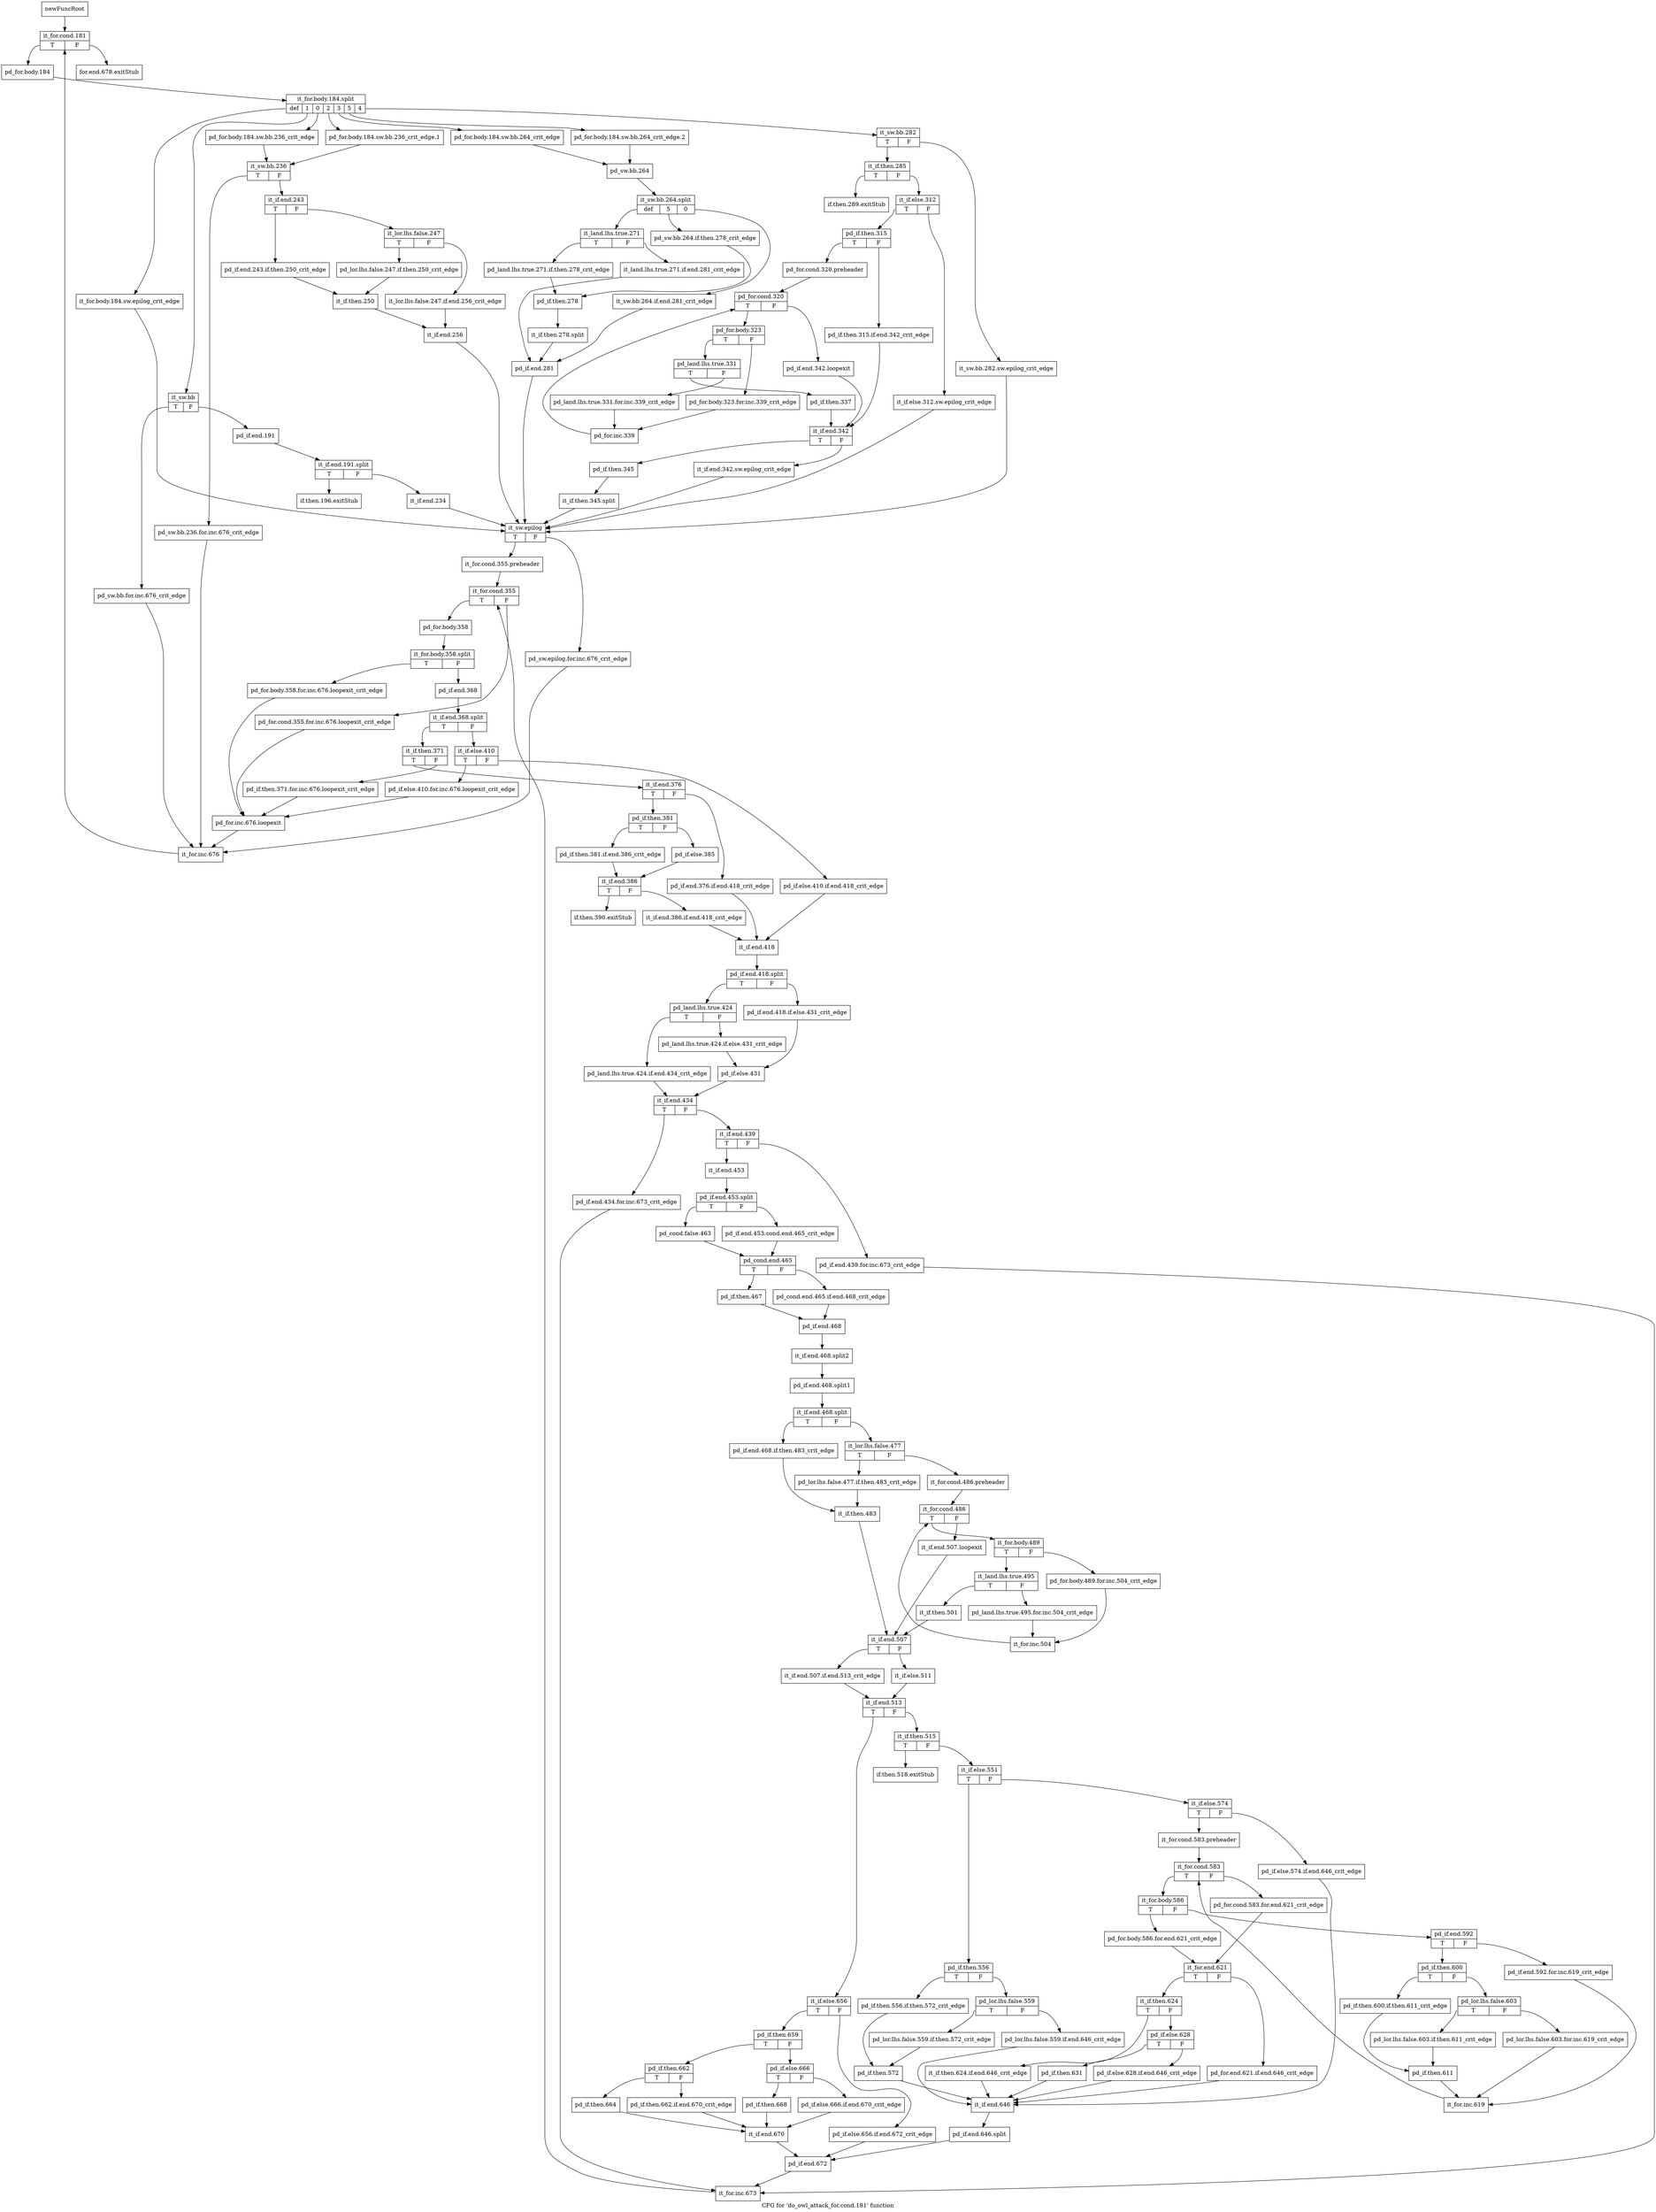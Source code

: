 digraph "CFG for 'do_owl_attack_for.cond.181' function" {
	label="CFG for 'do_owl_attack_for.cond.181' function";

	Node0x4187fc0 [shape=record,label="{newFuncRoot}"];
	Node0x4187fc0 -> Node0x418b810;
	Node0x418b680 [shape=record,label="{for.end.678.exitStub}"];
	Node0x418b6d0 [shape=record,label="{if.then.289.exitStub}"];
	Node0x418b720 [shape=record,label="{if.then.196.exitStub}"];
	Node0x418b770 [shape=record,label="{if.then.390.exitStub}"];
	Node0x418b7c0 [shape=record,label="{if.then.518.exitStub}"];
	Node0x418b810 [shape=record,label="{it_for.cond.181|{<s0>T|<s1>F}}"];
	Node0x418b810:s0 -> Node0x418b860;
	Node0x418b810:s1 -> Node0x418b680;
	Node0x418b860 [shape=record,label="{pd_for.body.184}"];
	Node0x418b860 -> Node0x50d0a30;
	Node0x50d0a30 [shape=record,label="{it_for.body.184.split|{<s0>def|<s1>1|<s2>0|<s3>2|<s4>3|<s5>5|<s6>4}}"];
	Node0x50d0a30:s0 -> Node0x418c670;
	Node0x50d0a30:s1 -> Node0x418c530;
	Node0x50d0a30:s2 -> Node0x418c210;
	Node0x50d0a30:s3 -> Node0x418c1c0;
	Node0x50d0a30:s4 -> Node0x418bef0;
	Node0x50d0a30:s5 -> Node0x418bea0;
	Node0x50d0a30:s6 -> Node0x418b8b0;
	Node0x418b8b0 [shape=record,label="{it_sw.bb.282|{<s0>T|<s1>F}}"];
	Node0x418b8b0:s0 -> Node0x418b950;
	Node0x418b8b0:s1 -> Node0x418b900;
	Node0x418b900 [shape=record,label="{it_sw.bb.282.sw.epilog_crit_edge}"];
	Node0x418b900 -> Node0x418c6c0;
	Node0x418b950 [shape=record,label="{it_if.then.285|{<s0>T|<s1>F}}"];
	Node0x418b950:s0 -> Node0x418b6d0;
	Node0x418b950:s1 -> Node0x418b9a0;
	Node0x418b9a0 [shape=record,label="{it_if.else.312|{<s0>T|<s1>F}}"];
	Node0x418b9a0:s0 -> Node0x418ba40;
	Node0x418b9a0:s1 -> Node0x418b9f0;
	Node0x418b9f0 [shape=record,label="{it_if.else.312.sw.epilog_crit_edge}"];
	Node0x418b9f0 -> Node0x418c6c0;
	Node0x418ba40 [shape=record,label="{pd_if.then.315|{<s0>T|<s1>F}}"];
	Node0x418ba40:s0 -> Node0x418bae0;
	Node0x418ba40:s1 -> Node0x418ba90;
	Node0x418ba90 [shape=record,label="{pd_if.then.315.if.end.342_crit_edge}"];
	Node0x418ba90 -> Node0x418bdb0;
	Node0x418bae0 [shape=record,label="{pd_for.cond.320.preheader}"];
	Node0x418bae0 -> Node0x418bb30;
	Node0x418bb30 [shape=record,label="{pd_for.cond.320|{<s0>T|<s1>F}}"];
	Node0x418bb30:s0 -> Node0x418bbd0;
	Node0x418bb30:s1 -> Node0x418bb80;
	Node0x418bb80 [shape=record,label="{pd_if.end.342.loopexit}"];
	Node0x418bb80 -> Node0x418bdb0;
	Node0x418bbd0 [shape=record,label="{pd_for.body.323|{<s0>T|<s1>F}}"];
	Node0x418bbd0:s0 -> Node0x418bc70;
	Node0x418bbd0:s1 -> Node0x418bc20;
	Node0x418bc20 [shape=record,label="{pd_for.body.323.for.inc.339_crit_edge}"];
	Node0x418bc20 -> Node0x418bd10;
	Node0x418bc70 [shape=record,label="{pd_land.lhs.true.331|{<s0>T|<s1>F}}"];
	Node0x418bc70:s0 -> Node0x418bd60;
	Node0x418bc70:s1 -> Node0x418bcc0;
	Node0x418bcc0 [shape=record,label="{pd_land.lhs.true.331.for.inc.339_crit_edge}"];
	Node0x418bcc0 -> Node0x418bd10;
	Node0x418bd10 [shape=record,label="{pd_for.inc.339}"];
	Node0x418bd10 -> Node0x418bb30;
	Node0x418bd60 [shape=record,label="{pd_if.then.337}"];
	Node0x418bd60 -> Node0x418bdb0;
	Node0x418bdb0 [shape=record,label="{it_if.end.342|{<s0>T|<s1>F}}"];
	Node0x418bdb0:s0 -> Node0x418be50;
	Node0x418bdb0:s1 -> Node0x418be00;
	Node0x418be00 [shape=record,label="{it_if.end.342.sw.epilog_crit_edge}"];
	Node0x418be00 -> Node0x418c6c0;
	Node0x418be50 [shape=record,label="{pd_if.then.345}"];
	Node0x418be50 -> Node0x50d0d50;
	Node0x50d0d50 [shape=record,label="{it_if.then.345.split}"];
	Node0x50d0d50 -> Node0x418c6c0;
	Node0x418bea0 [shape=record,label="{pd_for.body.184.sw.bb.264_crit_edge.2}"];
	Node0x418bea0 -> Node0x418bf40;
	Node0x418bef0 [shape=record,label="{pd_for.body.184.sw.bb.264_crit_edge}"];
	Node0x418bef0 -> Node0x418bf40;
	Node0x418bf40 [shape=record,label="{pd_sw.bb.264}"];
	Node0x418bf40 -> Node0x50d11c0;
	Node0x50d11c0 [shape=record,label="{it_sw.bb.264.split|{<s0>def|<s1>5|<s2>0}}"];
	Node0x50d11c0:s0 -> Node0x418c030;
	Node0x50d11c0:s1 -> Node0x418bfe0;
	Node0x50d11c0:s2 -> Node0x418bf90;
	Node0x418bf90 [shape=record,label="{it_sw.bb.264.if.end.281_crit_edge}"];
	Node0x418bf90 -> Node0x418c170;
	Node0x418bfe0 [shape=record,label="{pd_sw.bb.264.if.then.278_crit_edge}"];
	Node0x418bfe0 -> Node0x418c120;
	Node0x418c030 [shape=record,label="{it_land.lhs.true.271|{<s0>T|<s1>F}}"];
	Node0x418c030:s0 -> Node0x418c0d0;
	Node0x418c030:s1 -> Node0x418c080;
	Node0x418c080 [shape=record,label="{it_land.lhs.true.271.if.end.281_crit_edge}"];
	Node0x418c080 -> Node0x418c170;
	Node0x418c0d0 [shape=record,label="{pd_land.lhs.true.271.if.then.278_crit_edge}"];
	Node0x418c0d0 -> Node0x418c120;
	Node0x418c120 [shape=record,label="{pd_if.then.278}"];
	Node0x418c120 -> Node0x50d1330;
	Node0x50d1330 [shape=record,label="{it_if.then.278.split}"];
	Node0x50d1330 -> Node0x418c170;
	Node0x418c170 [shape=record,label="{pd_if.end.281}"];
	Node0x418c170 -> Node0x418c6c0;
	Node0x418c1c0 [shape=record,label="{pd_for.body.184.sw.bb.236_crit_edge.1}"];
	Node0x418c1c0 -> Node0x418c260;
	Node0x418c210 [shape=record,label="{pd_for.body.184.sw.bb.236_crit_edge}"];
	Node0x418c210 -> Node0x418c260;
	Node0x418c260 [shape=record,label="{it_sw.bb.236|{<s0>T|<s1>F}}"];
	Node0x418c260:s0 -> Node0x418c4e0;
	Node0x418c260:s1 -> Node0x418c2b0;
	Node0x418c2b0 [shape=record,label="{it_if.end.243|{<s0>T|<s1>F}}"];
	Node0x418c2b0:s0 -> Node0x418c3f0;
	Node0x418c2b0:s1 -> Node0x418c300;
	Node0x418c300 [shape=record,label="{it_lor.lhs.false.247|{<s0>T|<s1>F}}"];
	Node0x418c300:s0 -> Node0x418c3a0;
	Node0x418c300:s1 -> Node0x418c350;
	Node0x418c350 [shape=record,label="{it_lor.lhs.false.247.if.end.256_crit_edge}"];
	Node0x418c350 -> Node0x418c490;
	Node0x418c3a0 [shape=record,label="{pd_lor.lhs.false.247.if.then.250_crit_edge}"];
	Node0x418c3a0 -> Node0x418c440;
	Node0x418c3f0 [shape=record,label="{pd_if.end.243.if.then.250_crit_edge}"];
	Node0x418c3f0 -> Node0x418c440;
	Node0x418c440 [shape=record,label="{it_if.then.250}"];
	Node0x418c440 -> Node0x418c490;
	Node0x418c490 [shape=record,label="{it_if.end.256}"];
	Node0x418c490 -> Node0x418c6c0;
	Node0x418c4e0 [shape=record,label="{pd_sw.bb.236.for.inc.676_crit_edge}"];
	Node0x418c4e0 -> Node0x418e5b0;
	Node0x418c530 [shape=record,label="{it_sw.bb|{<s0>T|<s1>F}}"];
	Node0x418c530:s0 -> Node0x418c620;
	Node0x418c530:s1 -> Node0x418c580;
	Node0x418c580 [shape=record,label="{pd_if.end.191}"];
	Node0x418c580 -> Node0x50d1710;
	Node0x50d1710 [shape=record,label="{it_if.end.191.split|{<s0>T|<s1>F}}"];
	Node0x50d1710:s0 -> Node0x418b720;
	Node0x50d1710:s1 -> Node0x418c5d0;
	Node0x418c5d0 [shape=record,label="{it_if.end.234}"];
	Node0x418c5d0 -> Node0x418c6c0;
	Node0x418c620 [shape=record,label="{pd_sw.bb.for.inc.676_crit_edge}"];
	Node0x418c620 -> Node0x418e5b0;
	Node0x418c670 [shape=record,label="{it_for.body.184.sw.epilog_crit_edge}"];
	Node0x418c670 -> Node0x418c6c0;
	Node0x418c6c0 [shape=record,label="{it_sw.epilog|{<s0>T|<s1>F}}"];
	Node0x418c6c0:s0 -> Node0x418c760;
	Node0x418c6c0:s1 -> Node0x418c710;
	Node0x418c710 [shape=record,label="{pd_sw.epilog.for.inc.676_crit_edge}"];
	Node0x418c710 -> Node0x418e5b0;
	Node0x418c760 [shape=record,label="{it_for.cond.355.preheader}"];
	Node0x418c760 -> Node0x418c7b0;
	Node0x418c7b0 [shape=record,label="{it_for.cond.355|{<s0>T|<s1>F}}"];
	Node0x418c7b0:s0 -> Node0x418c850;
	Node0x418c7b0:s1 -> Node0x418c800;
	Node0x418c800 [shape=record,label="{pd_for.cond.355.for.inc.676.loopexit_crit_edge}"];
	Node0x418c800 -> Node0x418e560;
	Node0x418c850 [shape=record,label="{pd_for.body.358}"];
	Node0x418c850 -> Node0x50cfaf0;
	Node0x50cfaf0 [shape=record,label="{it_for.body.358.split|{<s0>T|<s1>F}}"];
	Node0x50cfaf0:s0 -> Node0x418e510;
	Node0x50cfaf0:s1 -> Node0x418c8a0;
	Node0x418c8a0 [shape=record,label="{pd_if.end.368}"];
	Node0x418c8a0 -> Node0x50d02f0;
	Node0x50d02f0 [shape=record,label="{it_if.end.368.split|{<s0>T|<s1>F}}"];
	Node0x50d02f0:s0 -> Node0x418c9e0;
	Node0x50d02f0:s1 -> Node0x418c8f0;
	Node0x418c8f0 [shape=record,label="{it_if.else.410|{<s0>T|<s1>F}}"];
	Node0x418c8f0:s0 -> Node0x418c990;
	Node0x418c8f0:s1 -> Node0x418c940;
	Node0x418c940 [shape=record,label="{pd_if.else.410.if.end.418_crit_edge}"];
	Node0x418c940 -> Node0x418ccb0;
	Node0x418c990 [shape=record,label="{pd_if.else.410.for.inc.676.loopexit_crit_edge}"];
	Node0x418c990 -> Node0x418e560;
	Node0x418c9e0 [shape=record,label="{it_if.then.371|{<s0>T|<s1>F}}"];
	Node0x418c9e0:s0 -> Node0x418ca80;
	Node0x418c9e0:s1 -> Node0x418ca30;
	Node0x418ca30 [shape=record,label="{pd_if.then.371.for.inc.676.loopexit_crit_edge}"];
	Node0x418ca30 -> Node0x418e560;
	Node0x418ca80 [shape=record,label="{it_if.end.376|{<s0>T|<s1>F}}"];
	Node0x418ca80:s0 -> Node0x418cb20;
	Node0x418ca80:s1 -> Node0x418cad0;
	Node0x418cad0 [shape=record,label="{pd_if.end.376.if.end.418_crit_edge}"];
	Node0x418cad0 -> Node0x418ccb0;
	Node0x418cb20 [shape=record,label="{pd_if.then.381|{<s0>T|<s1>F}}"];
	Node0x418cb20:s0 -> Node0x418cbc0;
	Node0x418cb20:s1 -> Node0x418cb70;
	Node0x418cb70 [shape=record,label="{pd_if.else.385}"];
	Node0x418cb70 -> Node0x418cc10;
	Node0x418cbc0 [shape=record,label="{pd_if.then.381.if.end.386_crit_edge}"];
	Node0x418cbc0 -> Node0x418cc10;
	Node0x418cc10 [shape=record,label="{it_if.end.386|{<s0>T|<s1>F}}"];
	Node0x418cc10:s0 -> Node0x418b770;
	Node0x418cc10:s1 -> Node0x418cc60;
	Node0x418cc60 [shape=record,label="{it_if.end.386.if.end.418_crit_edge}"];
	Node0x418cc60 -> Node0x418ccb0;
	Node0x418ccb0 [shape=record,label="{it_if.end.418}"];
	Node0x418ccb0 -> Node0x50cffd0;
	Node0x50cffd0 [shape=record,label="{pd_if.end.418.split|{<s0>T|<s1>F}}"];
	Node0x50cffd0:s0 -> Node0x418cd50;
	Node0x50cffd0:s1 -> Node0x418cd00;
	Node0x418cd00 [shape=record,label="{pd_if.end.418.if.else.431_crit_edge}"];
	Node0x418cd00 -> Node0x418cdf0;
	Node0x418cd50 [shape=record,label="{pd_land.lhs.true.424|{<s0>T|<s1>F}}"];
	Node0x418cd50:s0 -> Node0x418ce40;
	Node0x418cd50:s1 -> Node0x418cda0;
	Node0x418cda0 [shape=record,label="{pd_land.lhs.true.424.if.else.431_crit_edge}"];
	Node0x418cda0 -> Node0x418cdf0;
	Node0x418cdf0 [shape=record,label="{pd_if.else.431}"];
	Node0x418cdf0 -> Node0x418ce90;
	Node0x418ce40 [shape=record,label="{pd_land.lhs.true.424.if.end.434_crit_edge}"];
	Node0x418ce40 -> Node0x418ce90;
	Node0x418ce90 [shape=record,label="{it_if.end.434|{<s0>T|<s1>F}}"];
	Node0x418ce90:s0 -> Node0x418e470;
	Node0x418ce90:s1 -> Node0x418cee0;
	Node0x418cee0 [shape=record,label="{it_if.end.439|{<s0>T|<s1>F}}"];
	Node0x418cee0:s0 -> Node0x418cf80;
	Node0x418cee0:s1 -> Node0x418cf30;
	Node0x418cf30 [shape=record,label="{pd_if.end.439.for.inc.673_crit_edge}"];
	Node0x418cf30 -> Node0x418e4c0;
	Node0x418cf80 [shape=record,label="{it_if.end.453}"];
	Node0x418cf80 -> Node0x50cfb70;
	Node0x50cfb70 [shape=record,label="{pd_if.end.453.split|{<s0>T|<s1>F}}"];
	Node0x50cfb70:s0 -> Node0x418d020;
	Node0x50cfb70:s1 -> Node0x418cfd0;
	Node0x418cfd0 [shape=record,label="{pd_if.end.453.cond.end.465_crit_edge}"];
	Node0x418cfd0 -> Node0x418d070;
	Node0x418d020 [shape=record,label="{pd_cond.false.463}"];
	Node0x418d020 -> Node0x418d070;
	Node0x418d070 [shape=record,label="{pd_cond.end.465|{<s0>T|<s1>F}}"];
	Node0x418d070:s0 -> Node0x418d110;
	Node0x418d070:s1 -> Node0x418d0c0;
	Node0x418d0c0 [shape=record,label="{pd_cond.end.465.if.end.468_crit_edge}"];
	Node0x418d0c0 -> Node0x418d160;
	Node0x418d110 [shape=record,label="{pd_if.then.467}"];
	Node0x418d110 -> Node0x418d160;
	Node0x418d160 [shape=record,label="{pd_if.end.468}"];
	Node0x418d160 -> Node0x50e5f10;
	Node0x50e5f10 [shape=record,label="{it_if.end.468.split2}"];
	Node0x50e5f10 -> Node0x50e8d30;
	Node0x50e8d30 [shape=record,label="{pd_if.end.468.split1}"];
	Node0x50e8d30 -> Node0x50cf970;
	Node0x50cf970 [shape=record,label="{it_if.end.468.split|{<s0>T|<s1>F}}"];
	Node0x50cf970:s0 -> Node0x418d520;
	Node0x50cf970:s1 -> Node0x418d1b0;
	Node0x418d1b0 [shape=record,label="{it_lor.lhs.false.477|{<s0>T|<s1>F}}"];
	Node0x418d1b0:s0 -> Node0x418d4d0;
	Node0x418d1b0:s1 -> Node0x418d200;
	Node0x418d200 [shape=record,label="{it_for.cond.486.preheader}"];
	Node0x418d200 -> Node0x418d250;
	Node0x418d250 [shape=record,label="{it_for.cond.486|{<s0>T|<s1>F}}"];
	Node0x418d250:s0 -> Node0x418d2f0;
	Node0x418d250:s1 -> Node0x418d2a0;
	Node0x418d2a0 [shape=record,label="{it_if.end.507.loopexit}"];
	Node0x418d2a0 -> Node0x418d5c0;
	Node0x418d2f0 [shape=record,label="{it_for.body.489|{<s0>T|<s1>F}}"];
	Node0x418d2f0:s0 -> Node0x418d390;
	Node0x418d2f0:s1 -> Node0x418d340;
	Node0x418d340 [shape=record,label="{pd_for.body.489.for.inc.504_crit_edge}"];
	Node0x418d340 -> Node0x418d430;
	Node0x418d390 [shape=record,label="{it_land.lhs.true.495|{<s0>T|<s1>F}}"];
	Node0x418d390:s0 -> Node0x418d480;
	Node0x418d390:s1 -> Node0x418d3e0;
	Node0x418d3e0 [shape=record,label="{pd_land.lhs.true.495.for.inc.504_crit_edge}"];
	Node0x418d3e0 -> Node0x418d430;
	Node0x418d430 [shape=record,label="{it_for.inc.504}"];
	Node0x418d430 -> Node0x418d250;
	Node0x418d480 [shape=record,label="{it_if.then.501}"];
	Node0x418d480 -> Node0x418d5c0;
	Node0x418d4d0 [shape=record,label="{pd_lor.lhs.false.477.if.then.483_crit_edge}"];
	Node0x418d4d0 -> Node0x418d570;
	Node0x418d520 [shape=record,label="{pd_if.end.468.if.then.483_crit_edge}"];
	Node0x418d520 -> Node0x418d570;
	Node0x418d570 [shape=record,label="{it_if.then.483}"];
	Node0x418d570 -> Node0x418d5c0;
	Node0x418d5c0 [shape=record,label="{it_if.end.507|{<s0>T|<s1>F}}"];
	Node0x418d5c0:s0 -> Node0x418d660;
	Node0x418d5c0:s1 -> Node0x418d610;
	Node0x418d610 [shape=record,label="{it_if.else.511}"];
	Node0x418d610 -> Node0x418d6b0;
	Node0x418d660 [shape=record,label="{it_if.end.507.if.end.513_crit_edge}"];
	Node0x418d660 -> Node0x418d6b0;
	Node0x418d6b0 [shape=record,label="{it_if.end.513|{<s0>T|<s1>F}}"];
	Node0x418d6b0:s0 -> Node0x418e100;
	Node0x418d6b0:s1 -> Node0x418d700;
	Node0x418d700 [shape=record,label="{it_if.then.515|{<s0>T|<s1>F}}"];
	Node0x418d700:s0 -> Node0x418b7c0;
	Node0x418d700:s1 -> Node0x418d750;
	Node0x418d750 [shape=record,label="{it_if.else.551|{<s0>T|<s1>F}}"];
	Node0x418d750:s0 -> Node0x418ded0;
	Node0x418d750:s1 -> Node0x418d7a0;
	Node0x418d7a0 [shape=record,label="{it_if.else.574|{<s0>T|<s1>F}}"];
	Node0x418d7a0:s0 -> Node0x418d840;
	Node0x418d7a0:s1 -> Node0x418d7f0;
	Node0x418d7f0 [shape=record,label="{pd_if.else.574.if.end.646_crit_edge}"];
	Node0x418d7f0 -> Node0x418e0b0;
	Node0x418d840 [shape=record,label="{it_for.cond.583.preheader}"];
	Node0x418d840 -> Node0x418d890;
	Node0x418d890 [shape=record,label="{it_for.cond.583|{<s0>T|<s1>F}}"];
	Node0x418d890:s0 -> Node0x418d930;
	Node0x418d890:s1 -> Node0x418d8e0;
	Node0x418d8e0 [shape=record,label="{pd_for.cond.583.for.end.621_crit_edge}"];
	Node0x418d8e0 -> Node0x418dca0;
	Node0x418d930 [shape=record,label="{it_for.body.586|{<s0>T|<s1>F}}"];
	Node0x418d930:s0 -> Node0x418dc50;
	Node0x418d930:s1 -> Node0x418d980;
	Node0x418d980 [shape=record,label="{pd_if.end.592|{<s0>T|<s1>F}}"];
	Node0x418d980:s0 -> Node0x418da20;
	Node0x418d980:s1 -> Node0x418d9d0;
	Node0x418d9d0 [shape=record,label="{pd_if.end.592.for.inc.619_crit_edge}"];
	Node0x418d9d0 -> Node0x418dc00;
	Node0x418da20 [shape=record,label="{pd_if.then.600|{<s0>T|<s1>F}}"];
	Node0x418da20:s0 -> Node0x418db60;
	Node0x418da20:s1 -> Node0x418da70;
	Node0x418da70 [shape=record,label="{pd_lor.lhs.false.603|{<s0>T|<s1>F}}"];
	Node0x418da70:s0 -> Node0x418db10;
	Node0x418da70:s1 -> Node0x418dac0;
	Node0x418dac0 [shape=record,label="{pd_lor.lhs.false.603.for.inc.619_crit_edge}"];
	Node0x418dac0 -> Node0x418dc00;
	Node0x418db10 [shape=record,label="{pd_lor.lhs.false.603.if.then.611_crit_edge}"];
	Node0x418db10 -> Node0x418dbb0;
	Node0x418db60 [shape=record,label="{pd_if.then.600.if.then.611_crit_edge}"];
	Node0x418db60 -> Node0x418dbb0;
	Node0x418dbb0 [shape=record,label="{pd_if.then.611}"];
	Node0x418dbb0 -> Node0x418dc00;
	Node0x418dc00 [shape=record,label="{it_for.inc.619}"];
	Node0x418dc00 -> Node0x418d890;
	Node0x418dc50 [shape=record,label="{pd_for.body.586.for.end.621_crit_edge}"];
	Node0x418dc50 -> Node0x418dca0;
	Node0x418dca0 [shape=record,label="{it_for.end.621|{<s0>T|<s1>F}}"];
	Node0x418dca0:s0 -> Node0x418dd40;
	Node0x418dca0:s1 -> Node0x418dcf0;
	Node0x418dcf0 [shape=record,label="{pd_for.end.621.if.end.646_crit_edge}"];
	Node0x418dcf0 -> Node0x418e0b0;
	Node0x418dd40 [shape=record,label="{it_if.then.624|{<s0>T|<s1>F}}"];
	Node0x418dd40:s0 -> Node0x418de80;
	Node0x418dd40:s1 -> Node0x418dd90;
	Node0x418dd90 [shape=record,label="{pd_if.else.628|{<s0>T|<s1>F}}"];
	Node0x418dd90:s0 -> Node0x418de30;
	Node0x418dd90:s1 -> Node0x418dde0;
	Node0x418dde0 [shape=record,label="{pd_if.else.628.if.end.646_crit_edge}"];
	Node0x418dde0 -> Node0x418e0b0;
	Node0x418de30 [shape=record,label="{pd_if.then.631}"];
	Node0x418de30 -> Node0x418e0b0;
	Node0x418de80 [shape=record,label="{it_if.then.624.if.end.646_crit_edge}"];
	Node0x418de80 -> Node0x418e0b0;
	Node0x418ded0 [shape=record,label="{pd_if.then.556|{<s0>T|<s1>F}}"];
	Node0x418ded0:s0 -> Node0x418e010;
	Node0x418ded0:s1 -> Node0x418df20;
	Node0x418df20 [shape=record,label="{pd_lor.lhs.false.559|{<s0>T|<s1>F}}"];
	Node0x418df20:s0 -> Node0x418dfc0;
	Node0x418df20:s1 -> Node0x418df70;
	Node0x418df70 [shape=record,label="{pd_lor.lhs.false.559.if.end.646_crit_edge}"];
	Node0x418df70 -> Node0x418e0b0;
	Node0x418dfc0 [shape=record,label="{pd_lor.lhs.false.559.if.then.572_crit_edge}"];
	Node0x418dfc0 -> Node0x418e060;
	Node0x418e010 [shape=record,label="{pd_if.then.556.if.then.572_crit_edge}"];
	Node0x418e010 -> Node0x418e060;
	Node0x418e060 [shape=record,label="{pd_if.then.572}"];
	Node0x418e060 -> Node0x418e0b0;
	Node0x418e0b0 [shape=record,label="{it_if.end.646}"];
	Node0x418e0b0 -> Node0x50cf640;
	Node0x50cf640 [shape=record,label="{pd_if.end.646.split}"];
	Node0x50cf640 -> Node0x418e420;
	Node0x418e100 [shape=record,label="{it_if.else.656|{<s0>T|<s1>F}}"];
	Node0x418e100:s0 -> Node0x418e1a0;
	Node0x418e100:s1 -> Node0x418e150;
	Node0x418e150 [shape=record,label="{pd_if.else.656.if.end.672_crit_edge}"];
	Node0x418e150 -> Node0x418e420;
	Node0x418e1a0 [shape=record,label="{pd_if.then.659|{<s0>T|<s1>F}}"];
	Node0x418e1a0:s0 -> Node0x418e2e0;
	Node0x418e1a0:s1 -> Node0x418e1f0;
	Node0x418e1f0 [shape=record,label="{pd_if.else.666|{<s0>T|<s1>F}}"];
	Node0x418e1f0:s0 -> Node0x418e290;
	Node0x418e1f0:s1 -> Node0x418e240;
	Node0x418e240 [shape=record,label="{pd_if.else.666.if.end.670_crit_edge}"];
	Node0x418e240 -> Node0x418e3d0;
	Node0x418e290 [shape=record,label="{pd_if.then.668}"];
	Node0x418e290 -> Node0x418e3d0;
	Node0x418e2e0 [shape=record,label="{pd_if.then.662|{<s0>T|<s1>F}}"];
	Node0x418e2e0:s0 -> Node0x418e380;
	Node0x418e2e0:s1 -> Node0x418e330;
	Node0x418e330 [shape=record,label="{pd_if.then.662.if.end.670_crit_edge}"];
	Node0x418e330 -> Node0x418e3d0;
	Node0x418e380 [shape=record,label="{pd_if.then.664}"];
	Node0x418e380 -> Node0x418e3d0;
	Node0x418e3d0 [shape=record,label="{it_if.end.670}"];
	Node0x418e3d0 -> Node0x418e420;
	Node0x418e420 [shape=record,label="{pd_if.end.672}"];
	Node0x418e420 -> Node0x418e4c0;
	Node0x418e470 [shape=record,label="{pd_if.end.434.for.inc.673_crit_edge}"];
	Node0x418e470 -> Node0x418e4c0;
	Node0x418e4c0 [shape=record,label="{it_for.inc.673}"];
	Node0x418e4c0 -> Node0x418c7b0;
	Node0x418e510 [shape=record,label="{pd_for.body.358.for.inc.676.loopexit_crit_edge}"];
	Node0x418e510 -> Node0x418e560;
	Node0x418e560 [shape=record,label="{pd_for.inc.676.loopexit}"];
	Node0x418e560 -> Node0x418e5b0;
	Node0x418e5b0 [shape=record,label="{it_for.inc.676}"];
	Node0x418e5b0 -> Node0x418b810;
}
